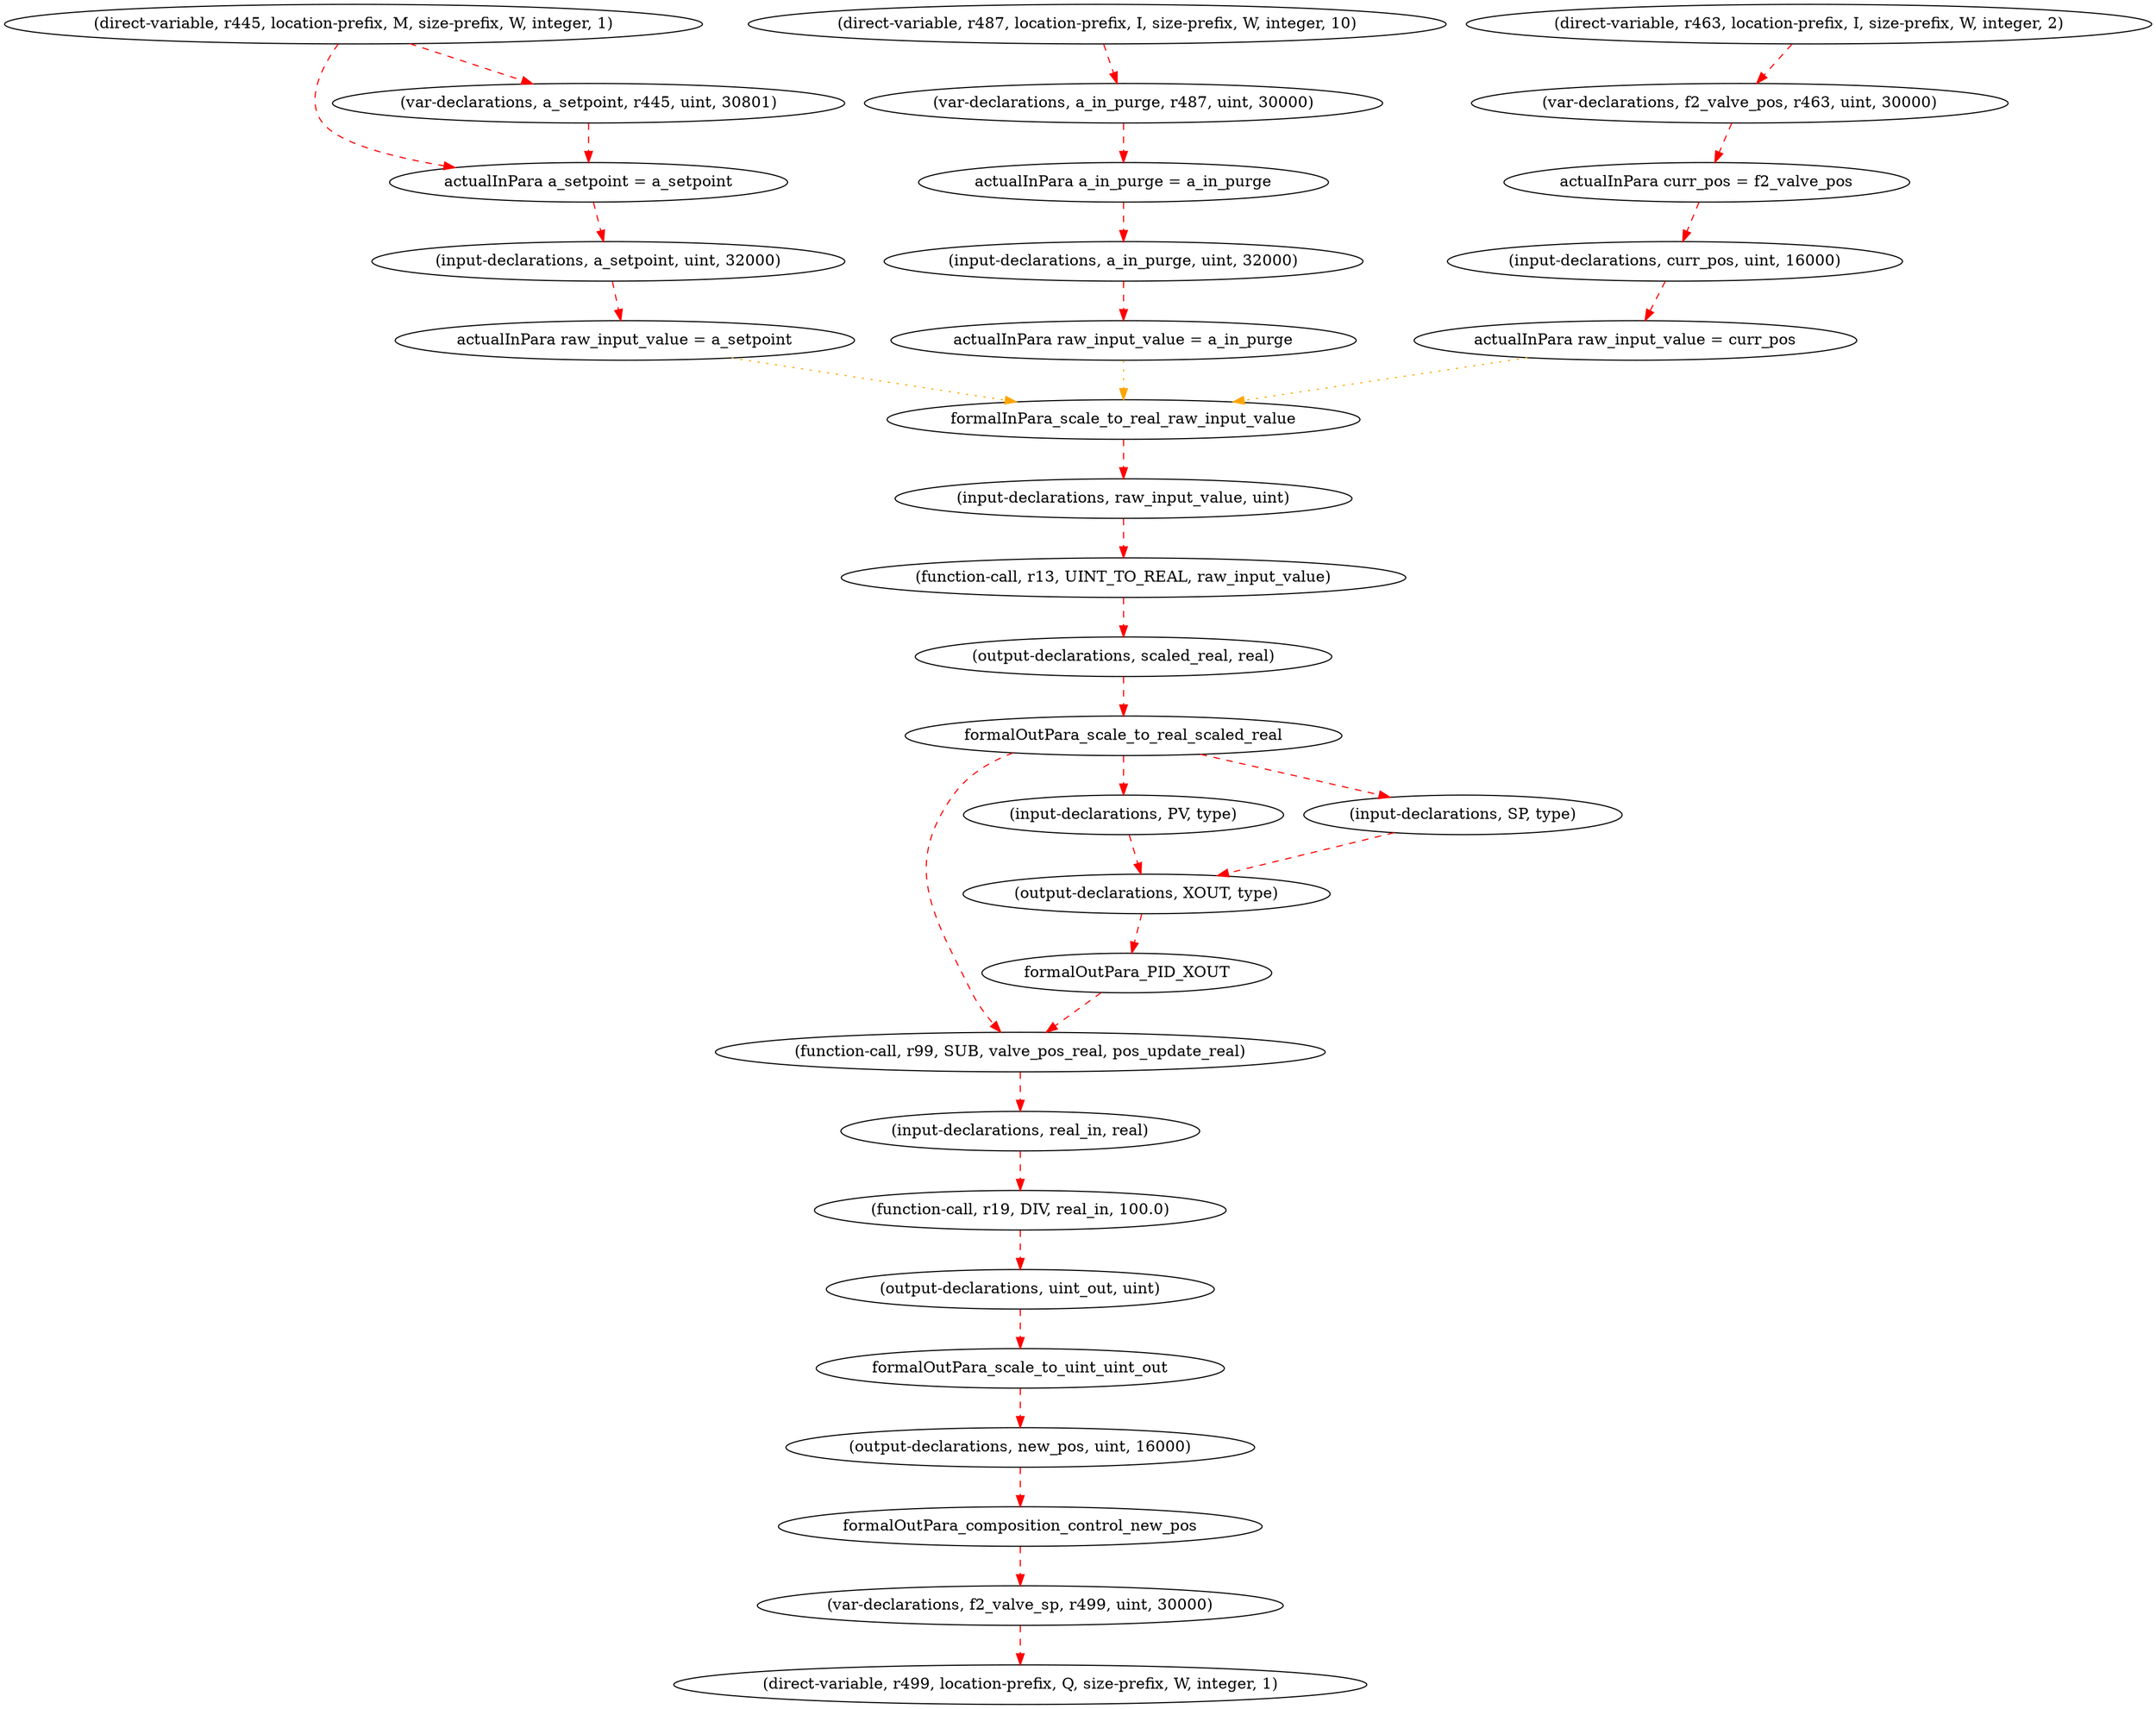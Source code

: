digraph "PLCprog-SDG" {
"curr_pos_1621568394.443846" [dataName=raw_input_value, label="actualInPara raw_input_value = curr_pos", nSize=1, nSubType=scale_to_real, nType=actualIn, nValue="['curr_pos']", regionName=composition_control, regionType=FUNC];
"a_setpoint_1621568394.9049559" [contraction="{'formalInPara_composition_control_a_setpoint': {'dataName': 'formalInPara_composition_control_a_setpoint', 'label': 'formalInPara_composition_control_a_setpoint', 'nSize': '1', 'nSubType': 'a_setpoint', 'nType': 'formalIn', 'nValue': '\"[]\"', 'regionName': 'composition_control', 'regionType': 'FUNC'}}", dataName=a_setpoint, label="actualInPara a_setpoint = a_setpoint", nSize=1, nSubType=composition_control, nType=actualIn, nValue="['a_setpoint', 'r445']", regionName=main, regionType=PROG];
stmt_458 [dataName=uint_out, label="(output-declarations, uint_out, uint)", nSize=3, nSubType=uint, nType="output-declarations", nValue="[]", regionName=scale_to_uint, regionType=FUNC];
stmt_505 [contraction="{'stmt_506': {'dataName': 'SUB42_OUT', 'label': '\"(ASSIGNMENT, SUB42_OUT, r99)\"', 'nSize': '3', 'nSubType': '\"\"', 'nType': 'ASSIGNMENT', 'nValue': '\"[\'r99\']\"', 'regionName': 'composition_control', 'regionType': 'FUNC'}, 'stmt_507': {'dataName': 'r107', 'label': '\"(function-call, r107, LIMIT, pos_min, SUB42_OUT, pos_max)\"', 'nSize': '6', 'nSubType': 'LIMIT', 'nType': '\"function-call\"', 'nValue': '\"[\'pos_min\', \'SUB42_OUT\', \'pos_max\']\"', 'regionName': 'composition_control', 'regionType': 'FUNC'}, 'stmt_508': {'dataName': 'LIMIT44_OUT', 'label': '\"(ASSIGNMENT, LIMIT44_OUT, r107)\"', 'nSize': '3', 'nSubType': '\"\"', 'nType': 'ASSIGNMENT', 'nValue': '\"[\'r107\']\"', 'regionName': 'composition_control', 'regionType': 'FUNC'}, 'LIMIT44_OUT_1621568394.4438937': {'dataName': 'real_in', 'label': '\"actualInPara real_in = LIMIT44_OUT\"', 'nSize': '1', 'nSubType': 'scale_to_uint', 'nType': 'actualIn', 'nValue': '\"[\'LIMIT44_OUT\']\"', 'regionName': 'composition_control', 'regionType': 'FUNC'}, 'formalInPara_scale_to_uint_real_in': {'dataName': 'formalInPara_scale_to_uint_real_in', 'label': 'formalInPara_scale_to_uint_real_in', 'nSize': '1', 'nSubType': 'real_in', 'nType': 'formalIn', 'nValue': '\"[]\"', 'regionName': 'scale_to_uint', 'regionType': 'FUNC'}}", dataName=r99, label="(function-call, r99, SUB, valve_pos_real, pos_update_real)", nSize=5, nSubType=SUB, nType="function-call", nValue="['valve_pos_real', 'pos_update_real']", regionName=composition_control, regionType=FUNC];
stmt_457 [dataName=real_in, label="(input-declarations, real_in, real)", nSize=3, nSubType=real, nType="input-declarations", nValue="['formalInPara_scale_to_uint_real_in']", regionName=scale_to_uint, regionType=FUNC];
stmt_428 [dataName=PV, label="(input-declarations, PV, type)", nSize=3, nSubType=type, nType="input-declarations", nValue="['formalInPara_PID_PV']", regionName=PID, regionType=FUNC];
formalOutPara_composition_control_new_pos [contraction="{'actualOutPara _main_composition_control0 composition_control new_pos': {'dataName': '\"actualOutPara _main_composition_control0 composition_control new_pos\"', 'label': '\"actualOutPara _main_composition_control0 composition_control new_pos\"', 'nSize': '1', 'nSubType': '\"[\'composition_control0\', \'composition_control\', \'new_pos\']\"', 'nType': 'actualOut', 'nValue': '\"[]\"', 'regionName': 'main', 'regionType': 'PROG'}, 'stmt_798': {'dataName': 'r544', 'label': '\"(IVAR, r544, multi-element-variable, composition_control0, field-selector, new_pos)\"', 'nSize': '6', 'nSubType': '\"multi-element-variable\"', 'nType': 'IVAR', 'nValue': '\"[\'actualOutPara _main_composition_control0 composition_control new_pos\']\"', 'regionName': 'main', 'regionType': 'PROG'}, 'stmt_799': {'dataName': 'f2_valve_sp', 'label': '\"(ASSIGNMENT, f2_valve_sp, r544)\"', 'nSize': '3', 'nSubType': '\"\"', 'nType': 'ASSIGNMENT', 'nValue': '\"[\'r544\', \'r499\']\"', 'regionName': 'main', 'regionType': 'PROG'}}", dataName=formalOutPara_composition_control_new_pos, label=formalOutPara_composition_control_new_pos, nSize=1, nSubType=new_pos, nType=formalOut, nValue="['new_pos']", regionName=composition_control, regionType=FUNC];
stmt_436 [dataName=raw_input_value, label="(input-declarations, raw_input_value, uint)", nSize=3, nSubType=uint, nType="input-declarations", nValue="['formalInPara_scale_to_real_raw_input_value']", regionName=scale_to_real, regionType=FUNC];
stmt_705 [dataName=r445, label="(direct-variable, r445, location-prefix, M, size-prefix, W, integer, 1)", nSize=8, nSubType=M, nType="direct-variable", nValue="['MW1']", regionName=main, regionType=PROG];
stmt_437 [dataName=scaled_real, label="(output-declarations, scaled_real, real)", nSize=3, nSubType=real, nType="output-declarations", nValue="[]", regionName=scale_to_real, regionType=FUNC];
stmt_736 [dataName=a_in_purge, label="(var-declarations, a_in_purge, r487, uint, 30000)", nSize=5, nSubType="directVar+init_uint", nType="var-declarations", nValue="['r487', '30000']", regionName=main, regionType=PROG];
stmt_453 [contraction="{'stmt_454': {'dataName': 'r15', 'label': '\"(IVAR, r15, r13, multiply-with, rate)\"', 'nSize': '5', 'nSubType': '\"2-op\"', 'nType': 'IVAR', 'nValue': '\"[\'r13\', \'rate\']\"', 'regionName': 'scale_to_real', 'regionType': 'FUNC'}, 'stmt_455': {'dataName': 'r14', 'label': '\"(IVAR, r14, r15, adding, offset)\"', 'nSize': '5', 'nSubType': '\"2-op\"', 'nType': 'IVAR', 'nValue': '\"[\'r15\', \'offset\']\"', 'regionName': 'scale_to_real', 'regionType': 'FUNC'}, 'stmt_456': {'dataName': 'scaled_real', 'label': '\"(ASSIGNMENT, scaled_real, r14)\"', 'nSize': '3', 'nSubType': '\"\"', 'nType': 'ASSIGNMENT', 'nValue': '\"[\'r14\']\"', 'regionName': 'scale_to_real', 'regionType': 'FUNC'}}", dataName=r13, label="(function-call, r13, UINT_TO_REAL, raw_input_value)", nSize=4, nSubType=UINT_TO_REAL, nType="function-call", nValue="['raw_input_value']", regionName=scale_to_real, regionType=FUNC];
"a_in_purge_1621568394.904925" [contraction="{'formalInPara_composition_control_a_in_purge': {'dataName': 'formalInPara_composition_control_a_in_purge', 'label': 'formalInPara_composition_control_a_in_purge', 'nSize': '1', 'nSubType': 'a_in_purge', 'nType': 'formalIn', 'nValue': '\"[]\"', 'regionName': 'composition_control', 'regionType': 'FUNC'}}", dataName=a_in_purge, label="actualInPara a_in_purge = a_in_purge", nSize=1, nSubType=composition_control, nType=actualIn, nValue="['a_in_purge']", regionName=main, regionType=PROG];
formalOutPara_scale_to_real_scaled_real [contraction="{'actualOutPara _composition_control_scale_to_real3 scale_to_real scaled_real': {'dataName': '\"actualOutPara _composition_control_scale_to_real3 scale_to_real scaled_real\"', 'label': '\"actualOutPara _composition_control_scale_to_real3 scale_to_real scaled_real\"', 'nSize': '1', 'nSubType': '\"[\'scale_to_real3\', \'scale_to_real\', \'scaled_real\']\"', 'nType': 'actualOut', 'nValue': '\"[]\"', 'regionName': 'composition_control', 'regionType': 'FUNC'}, 'actualOutPara _composition_control_scale_to_real2 scale_to_real scaled_real': {'dataName': '\"actualOutPara _composition_control_scale_to_real2 scale_to_real scaled_real\"', 'label': '\"actualOutPara _composition_control_scale_to_real2 scale_to_real scaled_real\"', 'nSize': '1', 'nSubType': '\"[\'scale_to_real2\', \'scale_to_real\', \'scaled_real\']\"', 'nType': 'actualOut', 'nValue': '\"[]\"', 'regionName': 'composition_control', 'regionType': 'FUNC'}, 'actualOutPara _composition_control_scale_to_real0 scale_to_real scaled_real': {'dataName': '\"actualOutPara _composition_control_scale_to_real0 scale_to_real scaled_real\"', 'label': '\"actualOutPara _composition_control_scale_to_real0 scale_to_real scaled_real\"', 'nSize': '1', 'nSubType': '\"[\'scale_to_real0\', \'scale_to_real\', \'scaled_real\']\"', 'nType': 'actualOut', 'nValue': '\"[]\"', 'regionName': 'composition_control', 'regionType': 'FUNC'}, 'stmt_494': {'dataName': 'r52', 'label': '\"(IVAR, r52, multi-element-variable, scale_to_real3, field-selector, scaled_real)\"', 'nSize': '6', 'nSubType': '\"multi-element-variable\"', 'nType': 'IVAR', 'nValue': '\"[\'actualOutPara _composition_control_scale_to_real3 scale_to_real scaled_real\']\"', 'regionName': 'composition_control', 'regionType': 'FUNC'}, 'stmt_495': {'dataName': 'a_in_purge_real', 'label': '\"(ASSIGNMENT, a_in_purge_real, r52)\"', 'nSize': '3', 'nSubType': '\"\"', 'nType': 'ASSIGNMENT', 'nValue': '\"[\'r52\']\"', 'regionName': 'composition_control', 'regionType': 'FUNC'}, 'a_in_purge_real_1621568394.44376': {'dataName': 'PV', 'label': '\"actualInPara PV = a_in_purge_real\"', 'nSize': '1', 'nSubType': 'PID', 'nType': 'actualIn', 'nValue': '\"[\'a_in_purge_real\']\"', 'regionName': 'composition_control', 'regionType': 'FUNC'}, 'formalInPara_PID_PV': {'dataName': 'formalInPara_PID_PV', 'label': 'formalInPara_PID_PV', 'nSize': '1', 'nSubType': 'PV', 'nType': 'formalIn', 'nValue': '\"[]\"', 'regionName': 'PID', 'regionType': 'FUNC'}, 'stmt_497': {'dataName': 'r59', 'label': '\"(IVAR, r59, multi-element-variable, scale_to_real2, field-selector, scaled_real)\"', 'nSize': '6', 'nSubType': '\"multi-element-variable\"', 'nType': 'IVAR', 'nValue': '\"[\'actualOutPara _composition_control_scale_to_real2 scale_to_real scaled_real\']\"', 'regionName': 'composition_control', 'regionType': 'FUNC'}, 'stmt_498': {'dataName': 'a_setpoint_real', 'label': '\"(ASSIGNMENT, a_setpoint_real, r59)\"', 'nSize': '3', 'nSubType': '\"\"', 'nType': 'ASSIGNMENT', 'nValue': '\"[\'r59\']\"', 'regionName': 'composition_control', 'regionType': 'FUNC'}, 'a_setpoint_real_1621568394.4437745': {'dataName': 'SP', 'label': '\"actualInPara SP = a_setpoint_real\"', 'nSize': '1', 'nSubType': 'PID', 'nType': 'actualIn', 'nValue': '\"[\'a_setpoint_real\']\"', 'regionName': 'composition_control', 'regionType': 'FUNC'}, 'formalInPara_PID_SP': {'dataName': 'formalInPara_PID_SP', 'label': 'formalInPara_PID_SP', 'nSize': '1', 'nSubType': 'SP', 'nType': 'formalIn', 'nValue': '\"[]\"', 'regionName': 'PID', 'regionType': 'FUNC'}, 'stmt_503': {'dataName': 'r95', 'label': '\"(IVAR, r95, multi-element-variable, scale_to_real0, field-selector, scaled_real)\"', 'nSize': '6', 'nSubType': '\"multi-element-variable\"', 'nType': 'IVAR', 'nValue': '\"[\'actualOutPara _composition_control_scale_to_real0 scale_to_real scaled_real\']\"', 'regionName': 'composition_control', 'regionType': 'FUNC'}, 'stmt_504': {'dataName': 'valve_pos_real', 'label': '\"(ASSIGNMENT, valve_pos_real, r95)\"', 'nSize': '3', 'nSubType': '\"\"', 'nType': 'ASSIGNMENT', 'nValue': '\"[\'r95\']\"', 'regionName': 'composition_control', 'regionType': 'FUNC'}}", dataName=formalOutPara_scale_to_real_scaled_real, label=formalOutPara_scale_to_real_scaled_real, nSize=1, nSubType=scaled_real, nType=formalOut, nValue="['scaled_real']", regionName=scale_to_real, regionType=FUNC];
"f2_valve_pos_1621568394.904968" [contraction="{'formalInPara_composition_control_curr_pos': {'dataName': 'formalInPara_composition_control_curr_pos', 'label': 'formalInPara_composition_control_curr_pos', 'nSize': '1', 'nSubType': 'curr_pos', 'nType': 'formalIn', 'nValue': '\"[]\"', 'regionName': 'composition_control', 'regionType': 'FUNC'}}", dataName=curr_pos, label="actualInPara curr_pos = f2_valve_pos", nSize=1, nSubType=composition_control, nType=actualIn, nValue="['f2_valve_pos']", regionName=main, regionType=PROG];
stmt_471 [dataName=a_in_purge, label="(input-declarations, a_in_purge, uint, 32000)", nSize=4, nSubType=uint, nType="input-declarations", nValue="['32000', 'formalInPara_composition_control_a_in_purge']", regionName=composition_control, regionType=FUNC];
stmt_462 [contraction="{'stmt_463': {'dataName': 'DIV1_OUT', 'label': '\"(ASSIGNMENT, DIV1_OUT, r19)\"', 'nSize': '3', 'nSubType': '\"\"', 'nType': 'ASSIGNMENT', 'nValue': '\"[\'r19\']\"', 'regionName': 'scale_to_uint', 'regionType': 'FUNC'}, 'stmt_464': {'dataName': 'r24', 'label': '\"(function-call, r24, MUL, DIV1_OUT, 65535.0)\"', 'nSize': '5', 'nSubType': 'MUL', 'nType': '\"function-call\"', 'nValue': '\"[\'DIV1_OUT\', \'65535.0\']\"', 'regionName': 'scale_to_uint', 'regionType': 'FUNC'}, 'stmt_465': {'dataName': 'MUL4_OUT', 'label': '\"(ASSIGNMENT, MUL4_OUT, r24)\"', 'nSize': '3', 'nSubType': '\"\"', 'nType': 'ASSIGNMENT', 'nValue': '\"[\'r24\']\"', 'regionName': 'scale_to_uint', 'regionType': 'FUNC'}, 'stmt_466': {'dataName': 'r27', 'label': '\"(function-call, r27, REAL_TO_UINT, MUL4_OUT)\"', 'nSize': '4', 'nSubType': 'REAL_TO_UINT', 'nType': '\"function-call\"', 'nValue': '\"[\'MUL4_OUT\']\"', 'regionName': 'scale_to_uint', 'regionType': 'FUNC'}, 'stmt_467': {'dataName': 'REAL_TO_UINT6_OUT', 'label': '\"(ASSIGNMENT, REAL_TO_UINT6_OUT, r27)\"', 'nSize': '3', 'nSubType': '\"\"', 'nType': 'ASSIGNMENT', 'nValue': '\"[\'r27\']\"', 'regionName': 'scale_to_uint', 'regionType': 'FUNC'}, 'stmt_468': {'dataName': 'uint_out', 'label': '\"(ASSIGNMENT, uint_out, REAL_TO_UINT6_OUT)\"', 'nSize': '3', 'nSubType': '\"\"', 'nType': 'ASSIGNMENT', 'nValue': '\"[\'REAL_TO_UINT6_OUT\']\"', 'regionName': 'scale_to_uint', 'regionType': 'FUNC'}}", dataName=r19, label="(function-call, r19, DIV, real_in, 100.0)", nSize=5, nSubType=DIV, nType="function-call", nValue="['real_in', '100.0']", regionName=scale_to_uint, regionType=FUNC];
stmt_474 [dataName=curr_pos, label="(input-declarations, curr_pos, uint, 16000)", nSize=4, nSubType=uint, nType="input-declarations", nValue="['16000', 'formalInPara_composition_control_curr_pos']", regionName=composition_control, regionType=FUNC];
stmt_435 [dataName=XOUT, label="(output-declarations, XOUT, type)", nSize=3, nSubType=type, nType="output-declarations", nValue="[]", regionName=PID, regionType=FUNC];
formalOutPara_scale_to_uint_uint_out [contraction="{'actualOutPara _composition_control_scale_to_uint0 scale_to_uint uint_out': {'dataName': '\"actualOutPara _composition_control_scale_to_uint0 scale_to_uint uint_out\"', 'label': '\"actualOutPara _composition_control_scale_to_uint0 scale_to_uint uint_out\"', 'nSize': '1', 'nSubType': '\"[\'scale_to_uint0\', \'scale_to_uint\', \'uint_out\']\"', 'nType': 'actualOut', 'nValue': '\"[]\"', 'regionName': 'composition_control', 'regionType': 'FUNC'}, 'stmt_510': {'dataName': 'r110', 'label': '\"(IVAR, r110, multi-element-variable, scale_to_uint0, field-selector, uint_out)\"', 'nSize': '6', 'nSubType': '\"multi-element-variable\"', 'nType': 'IVAR', 'nValue': '\"[\'actualOutPara _composition_control_scale_to_uint0 scale_to_uint uint_out\']\"', 'regionName': 'composition_control', 'regionType': 'FUNC'}, 'stmt_511': {'dataName': 'new_pos', 'label': '\"(ASSIGNMENT, new_pos, r110)\"', 'nSize': '3', 'nSubType': '\"\"', 'nType': 'ASSIGNMENT', 'nValue': '\"[\'r110\']\"', 'regionName': 'composition_control', 'regionType': 'FUNC'}}", dataName=formalOutPara_scale_to_uint_uint_out, label=formalOutPara_scale_to_uint_uint_out, nSize=1, nSubType=uint_out, nType=formalOut, nValue="['uint_out']", regionName=scale_to_uint, regionType=FUNC];
stmt_429 [dataName=SP, label="(input-declarations, SP, type)", nSize=3, nSubType=type, nType="input-declarations", nValue="['formalInPara_PID_SP']", regionName=PID, regionType=FUNC];
stmt_473 [dataName=a_setpoint, label="(input-declarations, a_setpoint, uint, 32000)", nSize=4, nSubType=uint, nType="input-declarations", nValue="['32000', 'formalInPara_composition_control_a_setpoint']", regionName=composition_control, regionType=FUNC];
formalInPara_scale_to_real_raw_input_value [dataName=formalInPara_scale_to_real_raw_input_value, label=formalInPara_scale_to_real_raw_input_value, nSize=1, nSubType=raw_input_value, nType=formalIn, nValue="[]", regionName=scale_to_real, regionType=FUNC];
stmt_478 [dataName=new_pos, label="(output-declarations, new_pos, uint, 16000)", nSize=4, nSubType=uint, nType="output-declarations", nValue="['16000']", regionName=composition_control, regionType=FUNC];
stmt_719 [dataName=r463, label="(direct-variable, r463, location-prefix, I, size-prefix, W, integer, 2)", nSize=8, nSubType=I, nType="direct-variable", nValue="['IW2']", regionName=main, regionType=PROG];
stmt_706 [dataName=a_setpoint, label="(var-declarations, a_setpoint, r445, uint, 30801)", nSize=5, nSubType="directVar+init_uint", nType="var-declarations", nValue="['r445', '30801']", regionName=main, regionType=PROG];
stmt_735 [dataName=r487, label="(direct-variable, r487, location-prefix, I, size-prefix, W, integer, 10)", nSize=8, nSubType=I, nType="direct-variable", nValue="['IW10']", regionName=main, regionType=PROG];
stmt_720 [dataName=f2_valve_pos, label="(var-declarations, f2_valve_pos, r463, uint, 30000)", nSize=5, nSubType="directVar+init_uint", nType="var-declarations", nValue="['r463', '30000']", regionName=main, regionType=PROG];
formalOutPara_PID_XOUT [contraction="{'actualOutPara _composition_control_PID0 PID XOUT': {'dataName': '\"actualOutPara _composition_control_PID0 PID XOUT\"', 'label': '\"actualOutPara _composition_control_PID0 PID XOUT\"', 'nSize': '1', 'nSubType': '\"[\'PID0\', \'PID\', \'XOUT\']\"', 'nType': 'actualOut', 'nValue': '\"[]\"', 'regionName': 'composition_control', 'regionType': 'FUNC'}, 'stmt_500': {'dataName': 'r88', 'label': '\"(IVAR, r88, multi-element-variable, PID0, field-selector, XOUT)\"', 'nSize': '6', 'nSubType': '\"multi-element-variable\"', 'nType': 'IVAR', 'nValue': '\"[\'actualOutPara _composition_control_PID0 PID XOUT\']\"', 'regionName': 'composition_control', 'regionType': 'FUNC'}, 'stmt_501': {'dataName': 'pos_update_real', 'label': '\"(ASSIGNMENT, pos_update_real, r88)\"', 'nSize': '3', 'nSubType': '\"\"', 'nType': 'ASSIGNMENT', 'nValue': '\"[\'r88\']\"', 'regionName': 'composition_control', 'regionType': 'FUNC'}}", dataName=formalOutPara_PID_XOUT, label=formalOutPara_PID_XOUT, nSize=1, nSubType=XOUT, nType=formalOut, nValue="['XOUT']", regionName=PID, regionType=FUNC];
stmt_743 [dataName=r499, label="(direct-variable, r499, location-prefix, Q, size-prefix, W, integer, 1)", nSize=8, nSubType=Q, nType="direct-variable", nValue="['QW1']", regionName=main, regionType=PROG];
"a_setpoint_1621568394.443696" [dataName=raw_input_value, label="actualInPara raw_input_value = a_setpoint", nSize=1, nSubType=scale_to_real, nType=actualIn, nValue="['a_setpoint']", regionName=composition_control, regionType=FUNC];
stmt_744 [dataName=f2_valve_sp, label="(var-declarations, f2_valve_sp, r499, uint, 30000)", nSize=5, nSubType="directVar+init_uint", nType="var-declarations", nValue="['r499', '30000']", regionName=main, regionType=PROG];
"a_in_purge_1621568394.4436448" [dataName=raw_input_value, label="actualInPara raw_input_value = a_in_purge", nSize=1, nSubType=scale_to_real, nType=actualIn, nValue="['a_in_purge']", regionName=composition_control, regionType=FUNC];
"curr_pos_1621568394.443846" -> formalInPara_scale_to_real_raw_input_value  [color=orange, key=0, style=dotted, tLabel="interp-data"];
"a_setpoint_1621568394.9049559" -> stmt_473  [color=red, key=0, style=dashed, tLabel=data];
stmt_458 -> formalOutPara_scale_to_uint_uint_out  [color=red, key=0, style=dashed, tLabel=data];
stmt_505 -> stmt_457  [color=red, key=0, style=dashed, tLabel=data];
stmt_457 -> stmt_462  [color=red, key=0, style=dashed, tLabel=data];
stmt_428 -> stmt_435  [color=red, key=0, style=dashed, tLabel=data];
formalOutPara_composition_control_new_pos -> stmt_744  [color=red, key=0, style=dashed, tLabel=data];
stmt_436 -> stmt_453  [color=red, key=0, style=dashed, tLabel=data];
stmt_705 -> stmt_706  [color=red, key=0, style=dashed, tLabel=data];
stmt_705 -> "a_setpoint_1621568394.9049559"  [color=red, key=0, style=dashed, tLabel=data];
stmt_437 -> formalOutPara_scale_to_real_scaled_real  [color=red, key=0, style=dashed, tLabel=data];
stmt_736 -> "a_in_purge_1621568394.904925"  [color=red, key=0, style=dashed, tLabel=data];
stmt_453 -> stmt_437  [color=red, key=0, style=dashed, tLabel=data];
"a_in_purge_1621568394.904925" -> stmt_471  [color=red, key=0, style=dashed, tLabel=data];
formalOutPara_scale_to_real_scaled_real -> stmt_428  [color=red, key=0, style=dashed, tLabel=data];
formalOutPara_scale_to_real_scaled_real -> stmt_429  [color=red, key=0, style=dashed, tLabel=data];
formalOutPara_scale_to_real_scaled_real -> stmt_505  [color=red, key=0, style=dashed, tLabel=data];
"f2_valve_pos_1621568394.904968" -> stmt_474  [color=red, key=0, style=dashed, tLabel=data];
stmt_471 -> "a_in_purge_1621568394.4436448"  [color=red, key=0, style=dashed, tLabel=data];
stmt_462 -> stmt_458  [color=red, key=0, style=dashed, tLabel=data];
stmt_474 -> "curr_pos_1621568394.443846"  [color=red, key=0, style=dashed, tLabel=data];
stmt_435 -> formalOutPara_PID_XOUT  [color=red, key=0, style=dashed, tLabel=data];
formalOutPara_scale_to_uint_uint_out -> stmt_478  [color=red, key=0, style=dashed, tLabel=data];
stmt_429 -> stmt_435  [color=red, key=0, style=dashed, tLabel=data];
stmt_473 -> "a_setpoint_1621568394.443696"  [color=red, key=0, style=dashed, tLabel=data];
formalInPara_scale_to_real_raw_input_value -> stmt_436  [color=red, key=0, style=dashed, tLabel=data];
stmt_478 -> formalOutPara_composition_control_new_pos  [color=red, key=0, style=dashed, tLabel=data];
stmt_719 -> stmt_720  [color=red, key=0, style=dashed, tLabel=data];
stmt_706 -> "a_setpoint_1621568394.9049559"  [color=red, key=0, style=dashed, tLabel=data];
stmt_735 -> stmt_736  [color=red, key=0, style=dashed, tLabel=data];
stmt_720 -> "f2_valve_pos_1621568394.904968"  [color=red, key=0, style=dashed, tLabel=data];
formalOutPara_PID_XOUT -> stmt_505  [color=red, key=0, style=dashed, tLabel=data];
"a_setpoint_1621568394.443696" -> formalInPara_scale_to_real_raw_input_value  [color=orange, key=0, style=dotted, tLabel="interp-data"];
stmt_744 -> stmt_743  [color=red, key=0, style=dashed, tLabel=data];
"a_in_purge_1621568394.4436448" -> formalInPara_scale_to_real_raw_input_value  [color=orange, key=0, style=dotted, tLabel="interp-data"];
}
